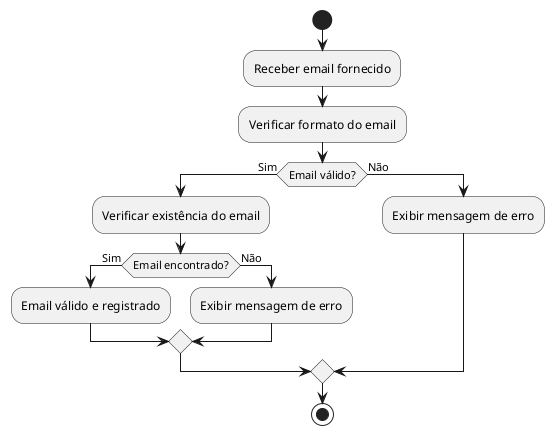 @startuml
start

:Receber email fornecido;
:Verificar formato do email;
if (Email válido?) then (Sim)
  :Verificar existência do email;
  if (Email encontrado?) then (Sim)
    :Email válido e registrado;
  else (Não)
    :Exibir mensagem de erro;
  endif
else (Não)
  :Exibir mensagem de erro;
endif
stop

@enduml


